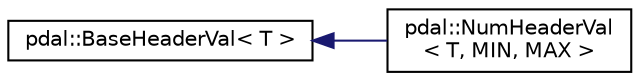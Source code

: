 digraph "Graphical Class Hierarchy"
{
  edge [fontname="Helvetica",fontsize="10",labelfontname="Helvetica",labelfontsize="10"];
  node [fontname="Helvetica",fontsize="10",shape=record];
  rankdir="LR";
  Node1 [label="pdal::BaseHeaderVal\< T \>",height=0.2,width=0.4,color="black", fillcolor="white", style="filled",URL="$classpdal_1_1BaseHeaderVal.html"];
  Node1 -> Node2 [dir="back",color="midnightblue",fontsize="10",style="solid",fontname="Helvetica"];
  Node2 [label="pdal::NumHeaderVal\l\< T, MIN, MAX \>",height=0.2,width=0.4,color="black", fillcolor="white", style="filled",URL="$classpdal_1_1NumHeaderVal.html"];
}
